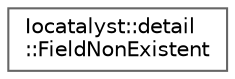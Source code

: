 digraph "Graphical Class Hierarchy"
{
 // INTERACTIVE_SVG=YES
 // LATEX_PDF_SIZE
  bgcolor="transparent";
  edge [fontname=Helvetica,fontsize=10,labelfontname=Helvetica,labelfontsize=10];
  node [fontname=Helvetica,fontsize=10,shape=box,height=0.2,width=0.4];
  rankdir="LR";
  Node0 [id="Node000000",label="Iocatalyst::detail\l::FieldNonExistent",height=0.2,width=0.4,color="grey40", fillcolor="white", style="filled",URL="$classIocatalyst_1_1detail_1_1FieldNonExistent.html",tooltip=" "];
}
